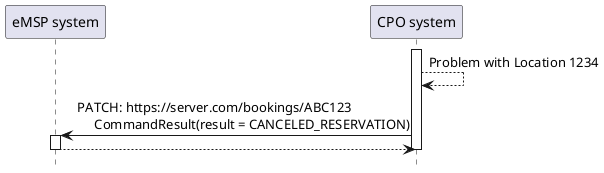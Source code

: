 @startuml
hide footbox
participant "eMSP system" as MSP
participant "CPO system" as CPO

activate CPO
CPO --> CPO: Problem with Location 1234
CPO  ->  MSP: PATCH: https://server.com/bookings/ABC123\n     CommandResult(result = CANCELED_RESERVATION)
activate MSP
MSP --> CPO:
deactivate CPO
deactivate MSP

@enduml
